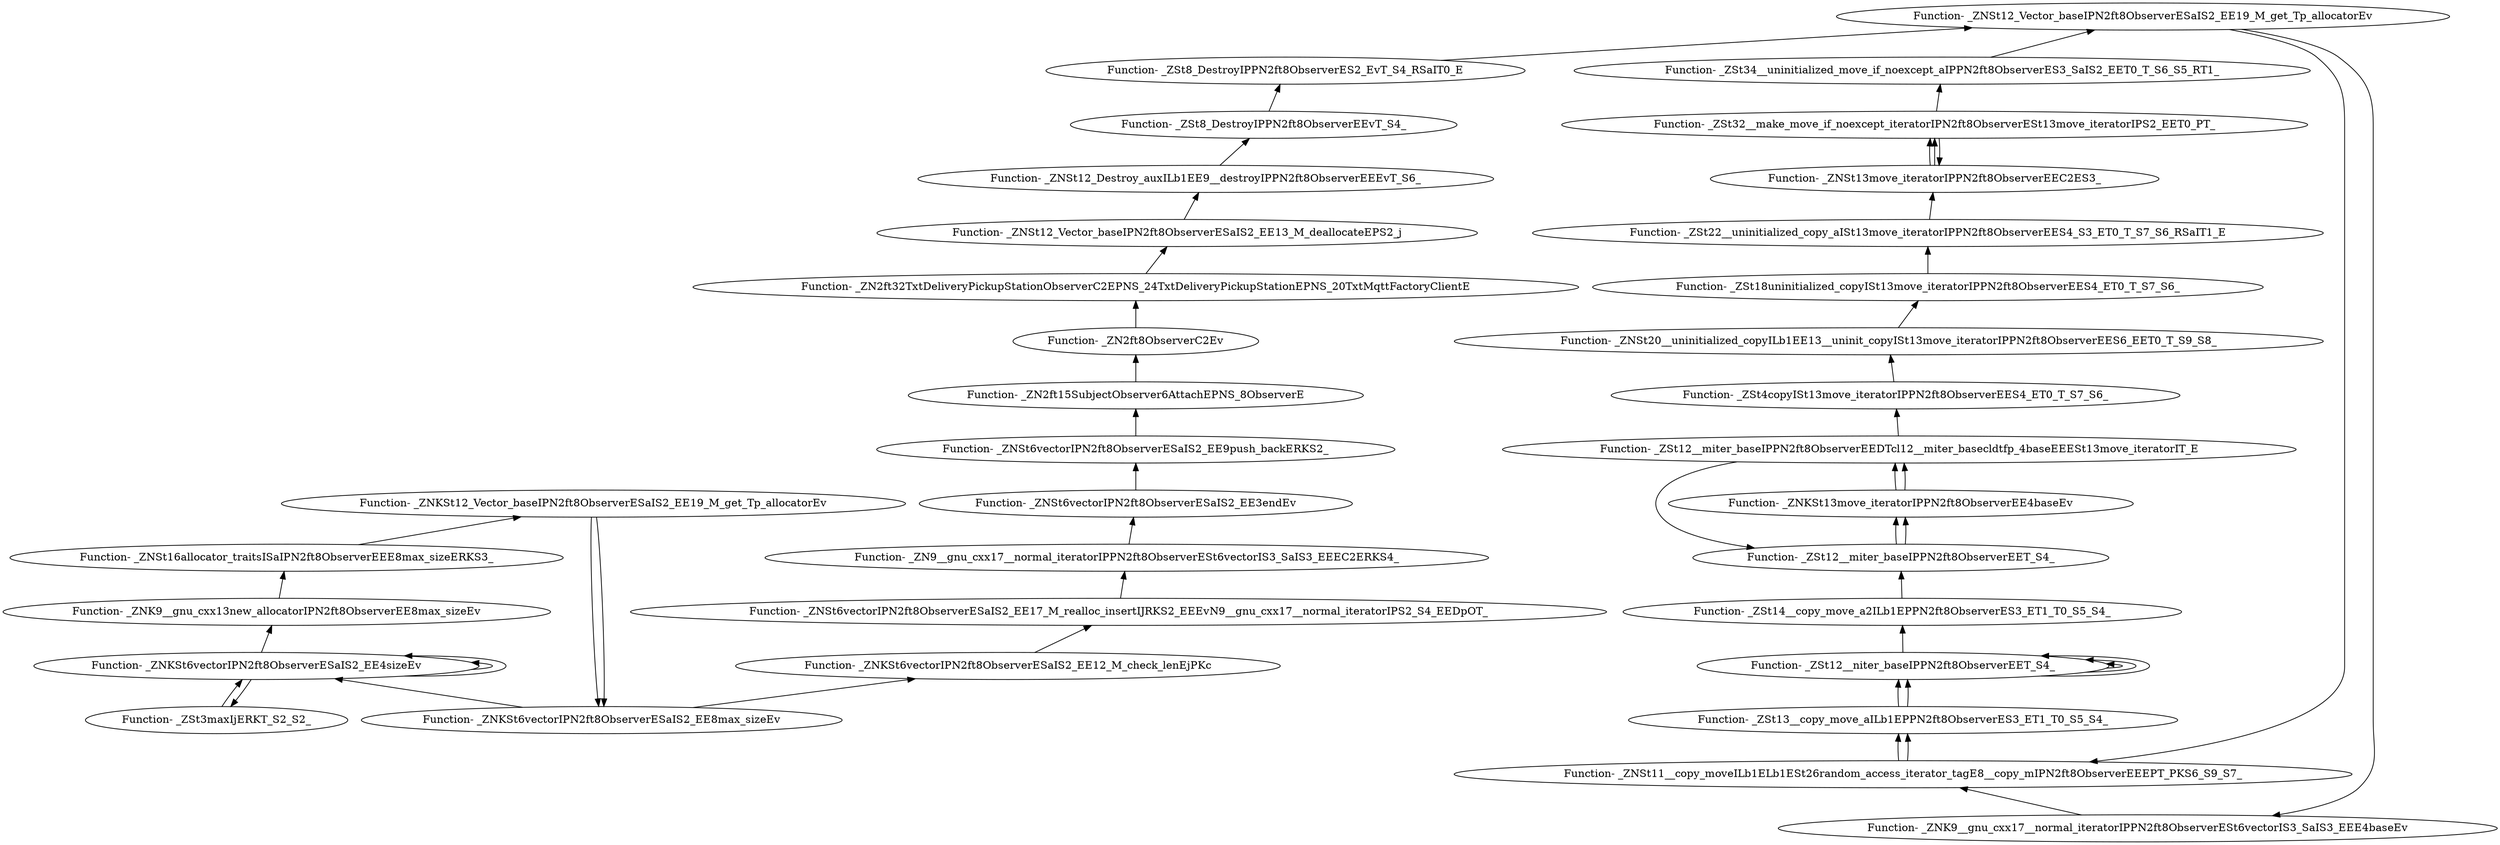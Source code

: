 digraph {
	"Function- _ZNKSt12_Vector_baseIPN2ft8ObserverESaIS2_EE19_M_get_Tp_allocatorEv"
	"Function- _ZNKSt6vectorIPN2ft8ObserverESaIS2_EE8max_sizeEv"
	"Function- _ZNKSt6vectorIPN2ft8ObserverESaIS2_EE8max_sizeEv" -> "Function- _ZNKSt12_Vector_baseIPN2ft8ObserverESaIS2_EE19_M_get_Tp_allocatorEv" [dir=back]
	"Function- _ZNKSt6vectorIPN2ft8ObserverESaIS2_EE4sizeEv"
	"Function- _ZNKSt6vectorIPN2ft8ObserverESaIS2_EE4sizeEv" -> "Function- _ZNKSt6vectorIPN2ft8ObserverESaIS2_EE8max_sizeEv" [dir=back]
	"Function- _ZSt3maxIjERKT_S2_S2_"
	"Function- _ZSt3maxIjERKT_S2_S2_" -> "Function- _ZNKSt6vectorIPN2ft8ObserverESaIS2_EE4sizeEv" [dir=back]
	"Function- _ZNKSt6vectorIPN2ft8ObserverESaIS2_EE4sizeEv"
	"Function- _ZNKSt6vectorIPN2ft8ObserverESaIS2_EE4sizeEv" -> "Function- _ZSt3maxIjERKT_S2_S2_" [dir=back]
	"Function- _ZNKSt6vectorIPN2ft8ObserverESaIS2_EE4sizeEv"
	"Function- _ZNKSt6vectorIPN2ft8ObserverESaIS2_EE4sizeEv" -> "Function- _ZNKSt6vectorIPN2ft8ObserverESaIS2_EE4sizeEv" [dir=back]
	"Function- _ZNKSt6vectorIPN2ft8ObserverESaIS2_EE4sizeEv"
	"Function- _ZNKSt6vectorIPN2ft8ObserverESaIS2_EE4sizeEv" -> "Function- _ZNKSt6vectorIPN2ft8ObserverESaIS2_EE4sizeEv" [dir=back]
	"Function- _ZNK9__gnu_cxx13new_allocatorIPN2ft8ObserverEE8max_sizeEv"
	"Function- _ZNK9__gnu_cxx13new_allocatorIPN2ft8ObserverEE8max_sizeEv" -> "Function- _ZNKSt6vectorIPN2ft8ObserverESaIS2_EE4sizeEv" [dir=back]
	"Function- _ZNSt16allocator_traitsISaIPN2ft8ObserverEEE8max_sizeERKS3_"
	"Function- _ZNSt16allocator_traitsISaIPN2ft8ObserverEEE8max_sizeERKS3_" -> "Function- _ZNK9__gnu_cxx13new_allocatorIPN2ft8ObserverEE8max_sizeEv" [dir=back]
	"Function- _ZNKSt12_Vector_baseIPN2ft8ObserverESaIS2_EE19_M_get_Tp_allocatorEv"
	"Function- _ZNKSt12_Vector_baseIPN2ft8ObserverESaIS2_EE19_M_get_Tp_allocatorEv" -> "Function- _ZNSt16allocator_traitsISaIPN2ft8ObserverEEE8max_sizeERKS3_" [dir=back]
	"Function- _ZNKSt6vectorIPN2ft8ObserverESaIS2_EE8max_sizeEv"
	"Function- _ZNKSt6vectorIPN2ft8ObserverESaIS2_EE8max_sizeEv" -> "Function- _ZNKSt12_Vector_baseIPN2ft8ObserverESaIS2_EE19_M_get_Tp_allocatorEv" [dir=back]
	"Function- _ZNKSt6vectorIPN2ft8ObserverESaIS2_EE12_M_check_lenEjPKc"
	"Function- _ZNKSt6vectorIPN2ft8ObserverESaIS2_EE12_M_check_lenEjPKc" -> "Function- _ZNKSt6vectorIPN2ft8ObserverESaIS2_EE8max_sizeEv" [dir=back]
	"Function- _ZNSt6vectorIPN2ft8ObserverESaIS2_EE17_M_realloc_insertIJRKS2_EEEvN9__gnu_cxx17__normal_iteratorIPS2_S4_EEDpOT_"
	"Function- _ZNSt6vectorIPN2ft8ObserverESaIS2_EE17_M_realloc_insertIJRKS2_EEEvN9__gnu_cxx17__normal_iteratorIPS2_S4_EEDpOT_" -> "Function- _ZNKSt6vectorIPN2ft8ObserverESaIS2_EE12_M_check_lenEjPKc" [dir=back]
	"Function- _ZN9__gnu_cxx17__normal_iteratorIPPN2ft8ObserverESt6vectorIS3_SaIS3_EEEC2ERKS4_"
	"Function- _ZN9__gnu_cxx17__normal_iteratorIPPN2ft8ObserverESt6vectorIS3_SaIS3_EEEC2ERKS4_" -> "Function- _ZNSt6vectorIPN2ft8ObserverESaIS2_EE17_M_realloc_insertIJRKS2_EEEvN9__gnu_cxx17__normal_iteratorIPS2_S4_EEDpOT_" [dir=back]
	"Function- _ZNSt6vectorIPN2ft8ObserverESaIS2_EE3endEv"
	"Function- _ZNSt6vectorIPN2ft8ObserverESaIS2_EE3endEv" -> "Function- _ZN9__gnu_cxx17__normal_iteratorIPPN2ft8ObserverESt6vectorIS3_SaIS3_EEEC2ERKS4_" [dir=back]
	"Function- _ZNSt6vectorIPN2ft8ObserverESaIS2_EE9push_backERKS2_"
	"Function- _ZNSt6vectorIPN2ft8ObserverESaIS2_EE9push_backERKS2_" -> "Function- _ZNSt6vectorIPN2ft8ObserverESaIS2_EE3endEv" [dir=back]
	"Function- _ZN2ft15SubjectObserver6AttachEPNS_8ObserverE"
	"Function- _ZN2ft15SubjectObserver6AttachEPNS_8ObserverE" -> "Function- _ZNSt6vectorIPN2ft8ObserverESaIS2_EE9push_backERKS2_" [dir=back]
	"Function- _ZN2ft8ObserverC2Ev"
	"Function- _ZN2ft8ObserverC2Ev" -> "Function- _ZN2ft15SubjectObserver6AttachEPNS_8ObserverE" [dir=back]
	"Function- _ZN2ft32TxtDeliveryPickupStationObserverC2EPNS_24TxtDeliveryPickupStationEPNS_20TxtMqttFactoryClientE"
	"Function- _ZN2ft32TxtDeliveryPickupStationObserverC2EPNS_24TxtDeliveryPickupStationEPNS_20TxtMqttFactoryClientE" -> "Function- _ZN2ft8ObserverC2Ev" [dir=back]
	"Function- _ZNSt12_Vector_baseIPN2ft8ObserverESaIS2_EE13_M_deallocateEPS2_j"
	"Function- _ZNSt12_Vector_baseIPN2ft8ObserverESaIS2_EE13_M_deallocateEPS2_j" -> "Function- _ZN2ft32TxtDeliveryPickupStationObserverC2EPNS_24TxtDeliveryPickupStationEPNS_20TxtMqttFactoryClientE" [dir=back]
	"Function- _ZNSt12_Destroy_auxILb1EE9__destroyIPPN2ft8ObserverEEEvT_S6_"
	"Function- _ZNSt12_Destroy_auxILb1EE9__destroyIPPN2ft8ObserverEEEvT_S6_" -> "Function- _ZNSt12_Vector_baseIPN2ft8ObserverESaIS2_EE13_M_deallocateEPS2_j" [dir=back]
	"Function- _ZSt8_DestroyIPPN2ft8ObserverEEvT_S4_"
	"Function- _ZSt8_DestroyIPPN2ft8ObserverEEvT_S4_" -> "Function- _ZNSt12_Destroy_auxILb1EE9__destroyIPPN2ft8ObserverEEEvT_S6_" [dir=back]
	"Function- _ZSt8_DestroyIPPN2ft8ObserverES2_EvT_S4_RSaIT0_E"
	"Function- _ZSt8_DestroyIPPN2ft8ObserverES2_EvT_S4_RSaIT0_E" -> "Function- _ZSt8_DestroyIPPN2ft8ObserverEEvT_S4_" [dir=back]
	"Function- _ZNSt12_Vector_baseIPN2ft8ObserverESaIS2_EE19_M_get_Tp_allocatorEv"
	"Function- _ZNSt12_Vector_baseIPN2ft8ObserverESaIS2_EE19_M_get_Tp_allocatorEv" -> "Function- _ZSt8_DestroyIPPN2ft8ObserverES2_EvT_S4_RSaIT0_E" [dir=back]
	"Function- _ZNSt11__copy_moveILb1ELb1ESt26random_access_iterator_tagE8__copy_mIPN2ft8ObserverEEEPT_PKS6_S9_S7_"
	"Function- _ZNSt11__copy_moveILb1ELb1ESt26random_access_iterator_tagE8__copy_mIPN2ft8ObserverEEEPT_PKS6_S9_S7_" -> "Function- _ZNSt12_Vector_baseIPN2ft8ObserverESaIS2_EE19_M_get_Tp_allocatorEv" [dir=back]
	"Function- _ZSt13__copy_move_aILb1EPPN2ft8ObserverES3_ET1_T0_S5_S4_"
	"Function- _ZSt13__copy_move_aILb1EPPN2ft8ObserverES3_ET1_T0_S5_S4_" -> "Function- _ZNSt11__copy_moveILb1ELb1ESt26random_access_iterator_tagE8__copy_mIPN2ft8ObserverEEEPT_PKS6_S9_S7_" [dir=back]
	"Function- _ZSt12__niter_baseIPPN2ft8ObserverEET_S4_"
	"Function- _ZSt12__niter_baseIPPN2ft8ObserverEET_S4_" -> "Function- _ZSt13__copy_move_aILb1EPPN2ft8ObserverES3_ET1_T0_S5_S4_" [dir=back]
	"Function- _ZSt12__niter_baseIPPN2ft8ObserverEET_S4_"
	"Function- _ZSt12__niter_baseIPPN2ft8ObserverEET_S4_" -> "Function- _ZSt12__niter_baseIPPN2ft8ObserverEET_S4_" [dir=back]
	"Function- _ZSt12__niter_baseIPPN2ft8ObserverEET_S4_"
	"Function- _ZSt12__niter_baseIPPN2ft8ObserverEET_S4_" -> "Function- _ZSt12__niter_baseIPPN2ft8ObserverEET_S4_" [dir=back]
	"Function- _ZSt14__copy_move_a2ILb1EPPN2ft8ObserverES3_ET1_T0_S5_S4_"
	"Function- _ZSt14__copy_move_a2ILb1EPPN2ft8ObserverES3_ET1_T0_S5_S4_" -> "Function- _ZSt12__niter_baseIPPN2ft8ObserverEET_S4_" [dir=back]
	"Function- _ZSt12__miter_baseIPPN2ft8ObserverEET_S4_"
	"Function- _ZSt12__miter_baseIPPN2ft8ObserverEET_S4_" -> "Function- _ZSt14__copy_move_a2ILb1EPPN2ft8ObserverES3_ET1_T0_S5_S4_" [dir=back]
	"Function- _ZNKSt13move_iteratorIPPN2ft8ObserverEE4baseEv"
	"Function- _ZNKSt13move_iteratorIPPN2ft8ObserverEE4baseEv" -> "Function- _ZSt12__miter_baseIPPN2ft8ObserverEET_S4_" [dir=back]
	"Function- _ZSt12__miter_baseIPPN2ft8ObserverEEDTcl12__miter_basecldtfp_4baseEEESt13move_iteratorIT_E"
	"Function- _ZSt12__miter_baseIPPN2ft8ObserverEEDTcl12__miter_basecldtfp_4baseEEESt13move_iteratorIT_E" -> "Function- _ZNKSt13move_iteratorIPPN2ft8ObserverEE4baseEv" [dir=back]
	"Function- _ZSt12__miter_baseIPPN2ft8ObserverEET_S4_"
	"Function- _ZSt12__miter_baseIPPN2ft8ObserverEET_S4_" -> "Function- _ZSt12__miter_baseIPPN2ft8ObserverEEDTcl12__miter_basecldtfp_4baseEEESt13move_iteratorIT_E" [dir=back]
	"Function- _ZNKSt13move_iteratorIPPN2ft8ObserverEE4baseEv"
	"Function- _ZNKSt13move_iteratorIPPN2ft8ObserverEE4baseEv" -> "Function- _ZSt12__miter_baseIPPN2ft8ObserverEET_S4_" [dir=back]
	"Function- _ZSt12__miter_baseIPPN2ft8ObserverEEDTcl12__miter_basecldtfp_4baseEEESt13move_iteratorIT_E"
	"Function- _ZSt12__miter_baseIPPN2ft8ObserverEEDTcl12__miter_basecldtfp_4baseEEESt13move_iteratorIT_E" -> "Function- _ZNKSt13move_iteratorIPPN2ft8ObserverEE4baseEv" [dir=back]
	"Function- _ZSt4copyISt13move_iteratorIPPN2ft8ObserverEES4_ET0_T_S7_S6_"
	"Function- _ZSt4copyISt13move_iteratorIPPN2ft8ObserverEES4_ET0_T_S7_S6_" -> "Function- _ZSt12__miter_baseIPPN2ft8ObserverEEDTcl12__miter_basecldtfp_4baseEEESt13move_iteratorIT_E" [dir=back]
	"Function- _ZNSt20__uninitialized_copyILb1EE13__uninit_copyISt13move_iteratorIPPN2ft8ObserverEES6_EET0_T_S9_S8_"
	"Function- _ZNSt20__uninitialized_copyILb1EE13__uninit_copyISt13move_iteratorIPPN2ft8ObserverEES6_EET0_T_S9_S8_" -> "Function- _ZSt4copyISt13move_iteratorIPPN2ft8ObserverEES4_ET0_T_S7_S6_" [dir=back]
	"Function- _ZSt18uninitialized_copyISt13move_iteratorIPPN2ft8ObserverEES4_ET0_T_S7_S6_"
	"Function- _ZSt18uninitialized_copyISt13move_iteratorIPPN2ft8ObserverEES4_ET0_T_S7_S6_" -> "Function- _ZNSt20__uninitialized_copyILb1EE13__uninit_copyISt13move_iteratorIPPN2ft8ObserverEES6_EET0_T_S9_S8_" [dir=back]
	"Function- _ZSt22__uninitialized_copy_aISt13move_iteratorIPPN2ft8ObserverEES4_S3_ET0_T_S7_S6_RSaIT1_E"
	"Function- _ZSt22__uninitialized_copy_aISt13move_iteratorIPPN2ft8ObserverEES4_S3_ET0_T_S7_S6_RSaIT1_E" -> "Function- _ZSt18uninitialized_copyISt13move_iteratorIPPN2ft8ObserverEES4_ET0_T_S7_S6_" [dir=back]
	"Function- _ZNSt13move_iteratorIPPN2ft8ObserverEEC2ES3_"
	"Function- _ZNSt13move_iteratorIPPN2ft8ObserverEEC2ES3_" -> "Function- _ZSt22__uninitialized_copy_aISt13move_iteratorIPPN2ft8ObserverEES4_S3_ET0_T_S7_S6_RSaIT1_E" [dir=back]
	"Function- _ZSt32__make_move_if_noexcept_iteratorIPN2ft8ObserverESt13move_iteratorIPS2_EET0_PT_"
	"Function- _ZSt32__make_move_if_noexcept_iteratorIPN2ft8ObserverESt13move_iteratorIPS2_EET0_PT_" -> "Function- _ZNSt13move_iteratorIPPN2ft8ObserverEEC2ES3_" [dir=back]
	"Function- _ZNSt13move_iteratorIPPN2ft8ObserverEEC2ES3_"
	"Function- _ZNSt13move_iteratorIPPN2ft8ObserverEEC2ES3_" -> "Function- _ZSt32__make_move_if_noexcept_iteratorIPN2ft8ObserverESt13move_iteratorIPS2_EET0_PT_" [dir=back]
	"Function- _ZSt32__make_move_if_noexcept_iteratorIPN2ft8ObserverESt13move_iteratorIPS2_EET0_PT_"
	"Function- _ZSt32__make_move_if_noexcept_iteratorIPN2ft8ObserverESt13move_iteratorIPS2_EET0_PT_" -> "Function- _ZNSt13move_iteratorIPPN2ft8ObserverEEC2ES3_" [dir=back]
	"Function- _ZSt34__uninitialized_move_if_noexcept_aIPPN2ft8ObserverES3_SaIS2_EET0_T_S6_S5_RT1_"
	"Function- _ZSt34__uninitialized_move_if_noexcept_aIPPN2ft8ObserverES3_SaIS2_EET0_T_S6_S5_RT1_" -> "Function- _ZSt32__make_move_if_noexcept_iteratorIPN2ft8ObserverESt13move_iteratorIPS2_EET0_PT_" [dir=back]
	"Function- _ZNSt12_Vector_baseIPN2ft8ObserverESaIS2_EE19_M_get_Tp_allocatorEv"
	"Function- _ZNSt12_Vector_baseIPN2ft8ObserverESaIS2_EE19_M_get_Tp_allocatorEv" -> "Function- _ZSt34__uninitialized_move_if_noexcept_aIPPN2ft8ObserverES3_SaIS2_EET0_T_S6_S5_RT1_" [dir=back]
	"Function- _ZNK9__gnu_cxx17__normal_iteratorIPPN2ft8ObserverESt6vectorIS3_SaIS3_EEE4baseEv"
	"Function- _ZNK9__gnu_cxx17__normal_iteratorIPPN2ft8ObserverESt6vectorIS3_SaIS3_EEE4baseEv" -> "Function- _ZNSt12_Vector_baseIPN2ft8ObserverESaIS2_EE19_M_get_Tp_allocatorEv" [dir=back]
	"Function- _ZNSt11__copy_moveILb1ELb1ESt26random_access_iterator_tagE8__copy_mIPN2ft8ObserverEEEPT_PKS6_S9_S7_"
	"Function- _ZNSt11__copy_moveILb1ELb1ESt26random_access_iterator_tagE8__copy_mIPN2ft8ObserverEEEPT_PKS6_S9_S7_" -> "Function- _ZNK9__gnu_cxx17__normal_iteratorIPPN2ft8ObserverESt6vectorIS3_SaIS3_EEE4baseEv" [dir=back]
	"Function- _ZSt13__copy_move_aILb1EPPN2ft8ObserverES3_ET1_T0_S5_S4_"
	"Function- _ZSt13__copy_move_aILb1EPPN2ft8ObserverES3_ET1_T0_S5_S4_" -> "Function- _ZNSt11__copy_moveILb1ELb1ESt26random_access_iterator_tagE8__copy_mIPN2ft8ObserverEEEPT_PKS6_S9_S7_" [dir=back]
	"Function- _ZSt12__niter_baseIPPN2ft8ObserverEET_S4_"
	"Function- _ZSt12__niter_baseIPPN2ft8ObserverEET_S4_" -> "Function- _ZSt13__copy_move_aILb1EPPN2ft8ObserverES3_ET1_T0_S5_S4_" [dir=back]
	"Function- _ZSt12__niter_baseIPPN2ft8ObserverEET_S4_"
	"Function- _ZSt12__niter_baseIPPN2ft8ObserverEET_S4_" -> "Function- _ZSt12__niter_baseIPPN2ft8ObserverEET_S4_" [dir=back]
}

